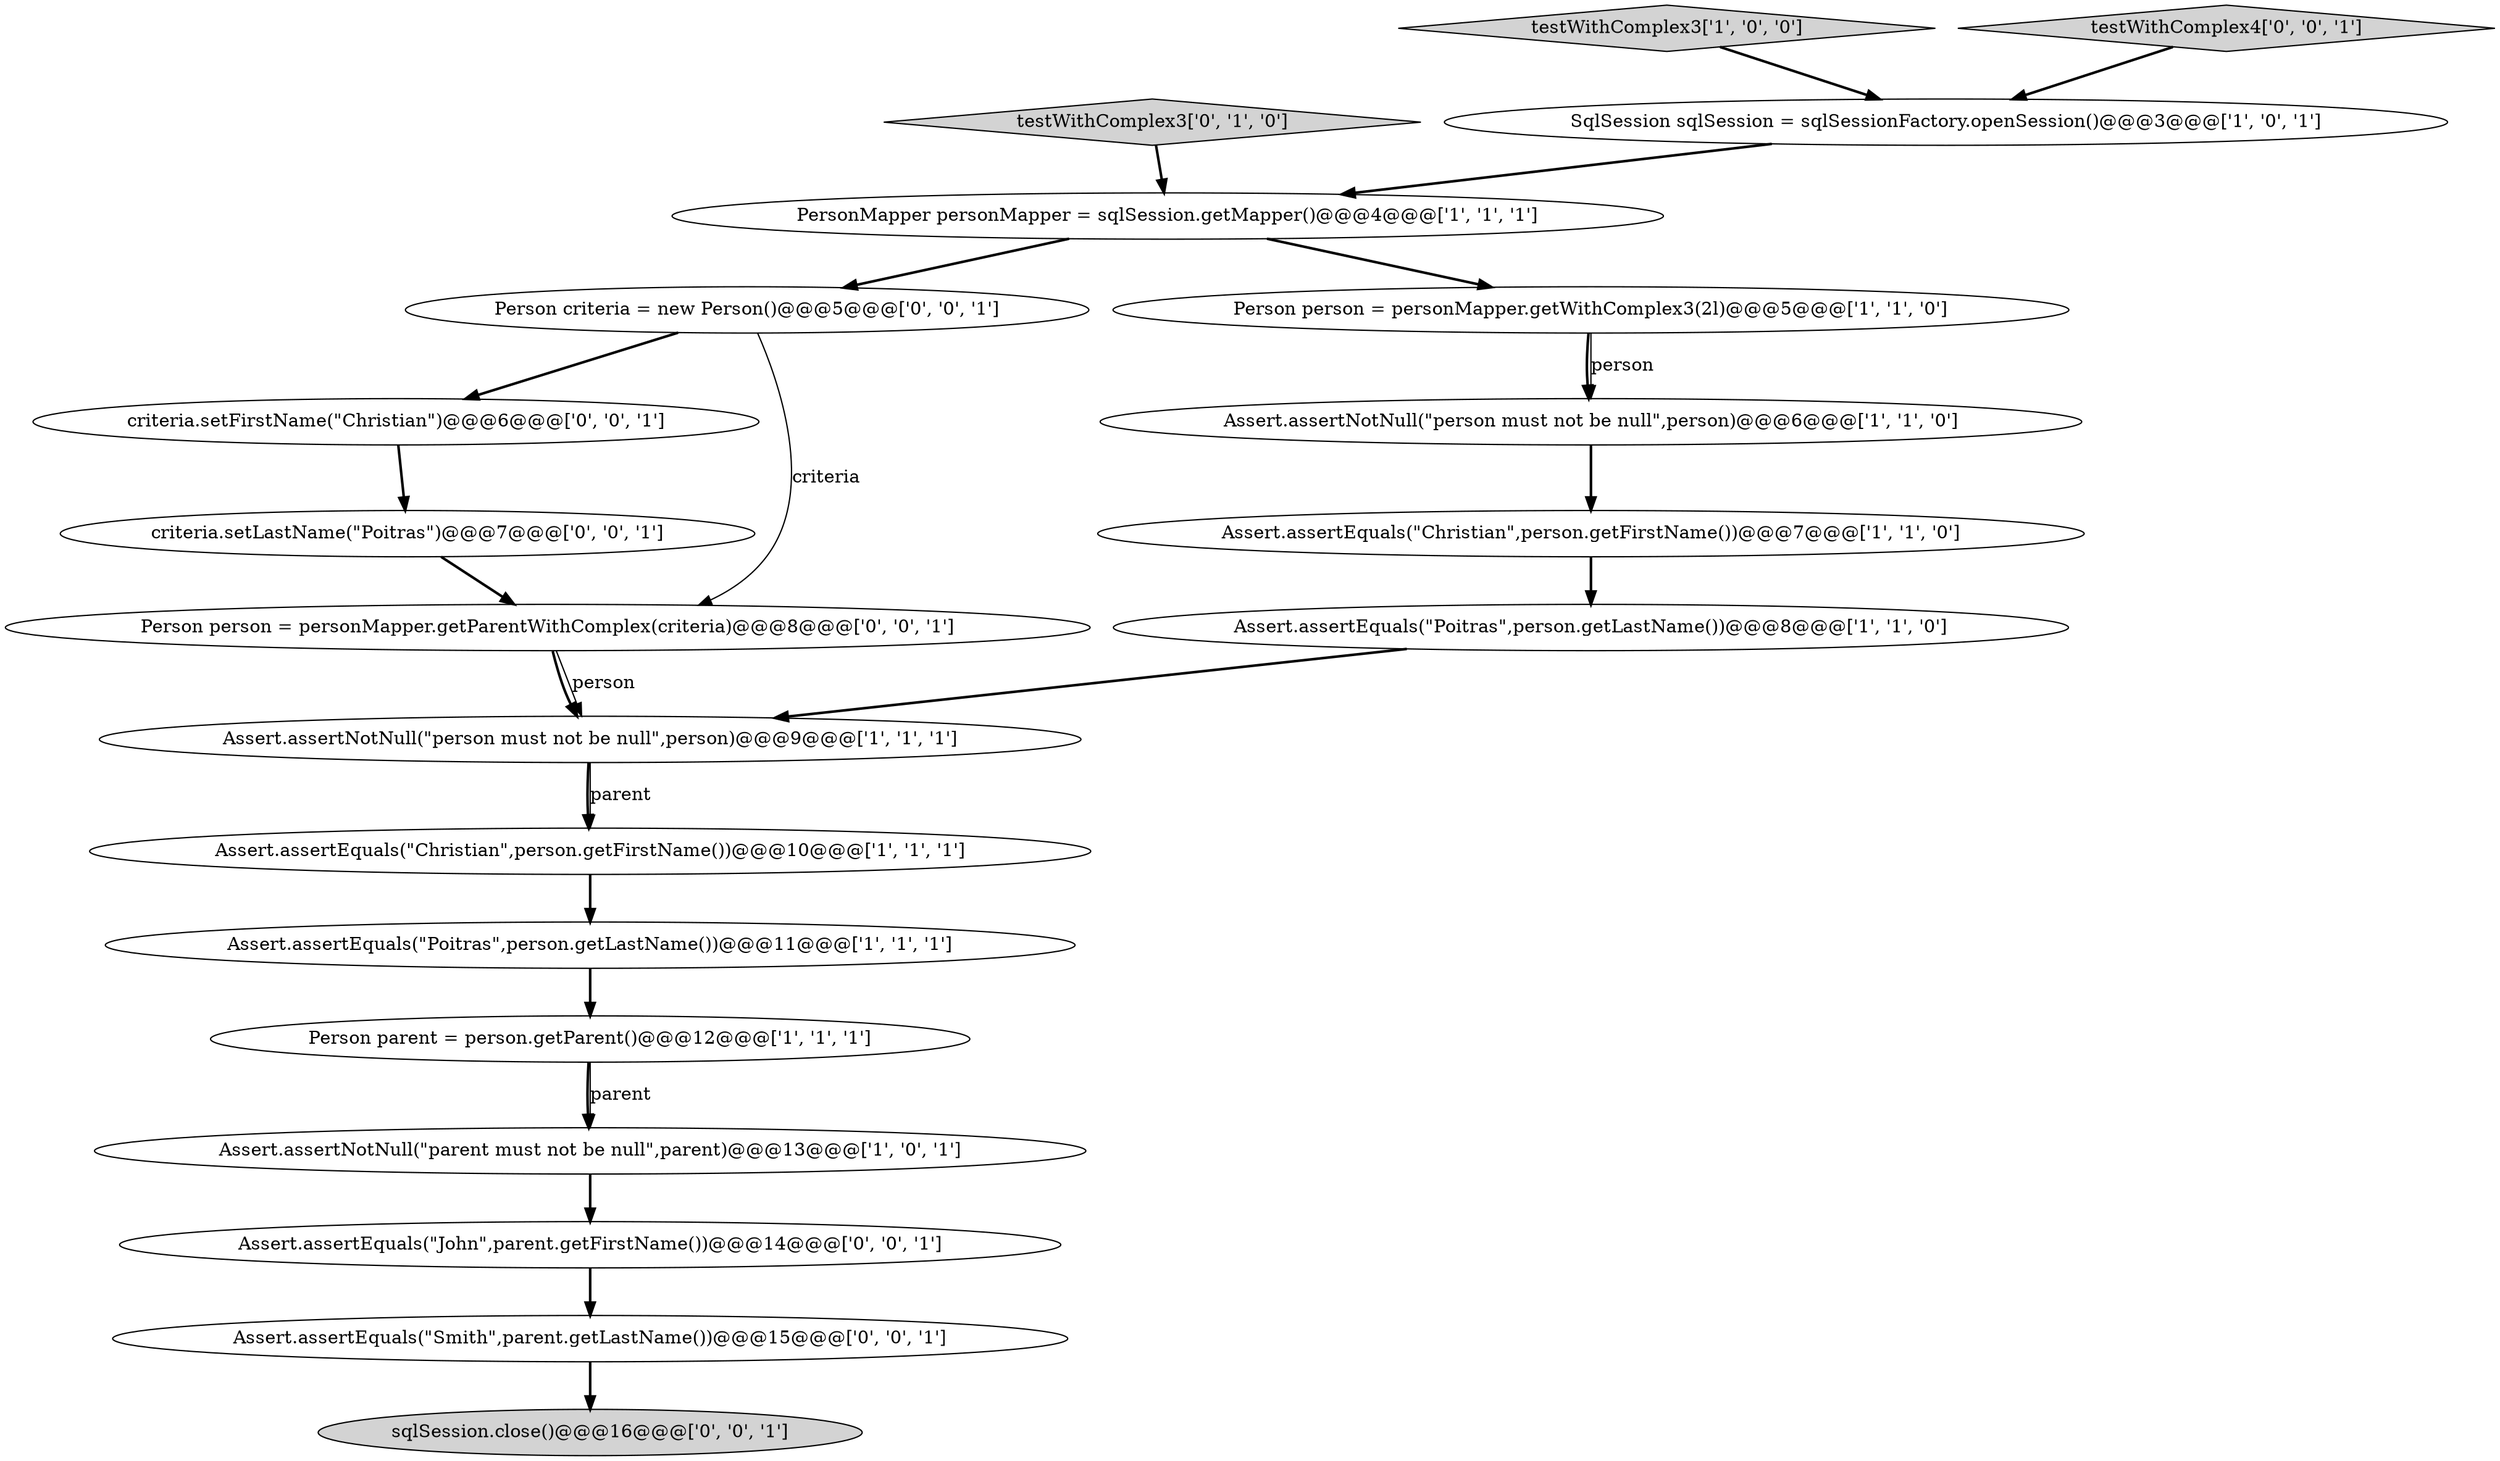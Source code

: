 digraph {
3 [style = filled, label = "Assert.assertNotNull(\"person must not be null\",person)@@@6@@@['1', '1', '0']", fillcolor = white, shape = ellipse image = "AAA0AAABBB1BBB"];
5 [style = filled, label = "testWithComplex3['1', '0', '0']", fillcolor = lightgray, shape = diamond image = "AAA0AAABBB1BBB"];
16 [style = filled, label = "testWithComplex4['0', '0', '1']", fillcolor = lightgray, shape = diamond image = "AAA0AAABBB3BBB"];
2 [style = filled, label = "Assert.assertNotNull(\"person must not be null\",person)@@@9@@@['1', '1', '1']", fillcolor = white, shape = ellipse image = "AAA0AAABBB1BBB"];
4 [style = filled, label = "Assert.assertEquals(\"Christian\",person.getFirstName())@@@10@@@['1', '1', '1']", fillcolor = white, shape = ellipse image = "AAA0AAABBB1BBB"];
11 [style = filled, label = "Assert.assertNotNull(\"parent must not be null\",parent)@@@13@@@['1', '0', '1']", fillcolor = white, shape = ellipse image = "AAA0AAABBB1BBB"];
13 [style = filled, label = "criteria.setLastName(\"Poitras\")@@@7@@@['0', '0', '1']", fillcolor = white, shape = ellipse image = "AAA0AAABBB3BBB"];
18 [style = filled, label = "criteria.setFirstName(\"Christian\")@@@6@@@['0', '0', '1']", fillcolor = white, shape = ellipse image = "AAA0AAABBB3BBB"];
0 [style = filled, label = "Assert.assertEquals(\"Christian\",person.getFirstName())@@@7@@@['1', '1', '0']", fillcolor = white, shape = ellipse image = "AAA0AAABBB1BBB"];
20 [style = filled, label = "Person person = personMapper.getParentWithComplex(criteria)@@@8@@@['0', '0', '1']", fillcolor = white, shape = ellipse image = "AAA0AAABBB3BBB"];
15 [style = filled, label = "Assert.assertEquals(\"Smith\",parent.getLastName())@@@15@@@['0', '0', '1']", fillcolor = white, shape = ellipse image = "AAA0AAABBB3BBB"];
9 [style = filled, label = "Assert.assertEquals(\"Poitras\",person.getLastName())@@@8@@@['1', '1', '0']", fillcolor = white, shape = ellipse image = "AAA0AAABBB1BBB"];
14 [style = filled, label = "Assert.assertEquals(\"John\",parent.getFirstName())@@@14@@@['0', '0', '1']", fillcolor = white, shape = ellipse image = "AAA0AAABBB3BBB"];
10 [style = filled, label = "Assert.assertEquals(\"Poitras\",person.getLastName())@@@11@@@['1', '1', '1']", fillcolor = white, shape = ellipse image = "AAA0AAABBB1BBB"];
19 [style = filled, label = "Person criteria = new Person()@@@5@@@['0', '0', '1']", fillcolor = white, shape = ellipse image = "AAA0AAABBB3BBB"];
6 [style = filled, label = "Person person = personMapper.getWithComplex3(2l)@@@5@@@['1', '1', '0']", fillcolor = white, shape = ellipse image = "AAA0AAABBB1BBB"];
12 [style = filled, label = "testWithComplex3['0', '1', '0']", fillcolor = lightgray, shape = diamond image = "AAA0AAABBB2BBB"];
1 [style = filled, label = "PersonMapper personMapper = sqlSession.getMapper()@@@4@@@['1', '1', '1']", fillcolor = white, shape = ellipse image = "AAA0AAABBB1BBB"];
8 [style = filled, label = "SqlSession sqlSession = sqlSessionFactory.openSession()@@@3@@@['1', '0', '1']", fillcolor = white, shape = ellipse image = "AAA0AAABBB1BBB"];
17 [style = filled, label = "sqlSession.close()@@@16@@@['0', '0', '1']", fillcolor = lightgray, shape = ellipse image = "AAA0AAABBB3BBB"];
7 [style = filled, label = "Person parent = person.getParent()@@@12@@@['1', '1', '1']", fillcolor = white, shape = ellipse image = "AAA0AAABBB1BBB"];
4->10 [style = bold, label=""];
6->3 [style = bold, label=""];
5->8 [style = bold, label=""];
0->9 [style = bold, label=""];
19->18 [style = bold, label=""];
7->11 [style = bold, label=""];
7->11 [style = solid, label="parent"];
16->8 [style = bold, label=""];
11->14 [style = bold, label=""];
9->2 [style = bold, label=""];
19->20 [style = solid, label="criteria"];
12->1 [style = bold, label=""];
2->4 [style = bold, label=""];
10->7 [style = bold, label=""];
3->0 [style = bold, label=""];
20->2 [style = bold, label=""];
8->1 [style = bold, label=""];
15->17 [style = bold, label=""];
6->3 [style = solid, label="person"];
1->6 [style = bold, label=""];
20->2 [style = solid, label="person"];
2->4 [style = solid, label="parent"];
18->13 [style = bold, label=""];
14->15 [style = bold, label=""];
1->19 [style = bold, label=""];
13->20 [style = bold, label=""];
}
